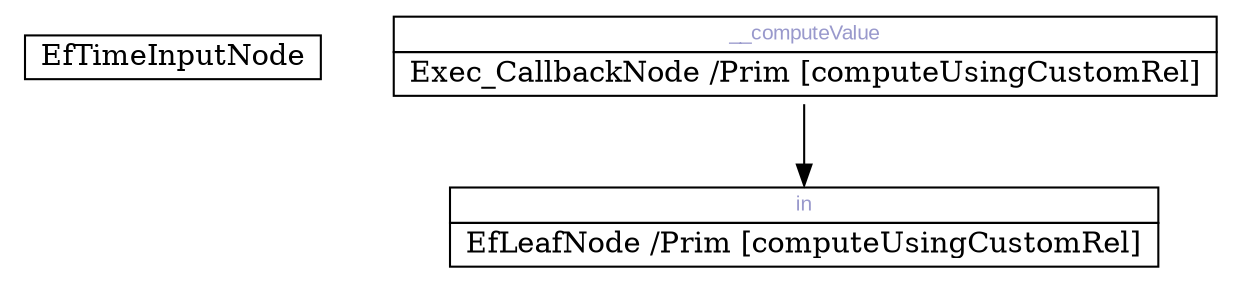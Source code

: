 digraph network {
	rankdir=TB;
	page="8.5, 11";

	node [shape=plaintext];
		"0x7f831d8d2d70" [label=<
		<TABLE BORDER="0" CELLBORDER="1" CELLSPACING="0">
			<TR><TD COLSPAN="1"> EfTimeInputNode </TD></TR>
		</TABLE>>];
	node [shape=plaintext];
		"0x7f8320a09460" [label=<
		<TABLE BORDER="0" CELLBORDER="1" CELLSPACING="0">
			<TR><TD PORT="0x7f8320b1f4e0" COLSPAN="1"><FONT POINT-SIZE="10" FACE="Arial" COLOR="#9999cc">__computeValue</FONT></TD></TR>
			<TR><TD COLSPAN="1"> Exec_CallbackNode /Prim [computeUsingCustomRel] </TD></TR>
		</TABLE>>];
	node [shape=plaintext];
		"0x7f8320a6e030" [label=<
		<TABLE BORDER="0" CELLBORDER="1" CELLSPACING="0">
			<TR><TD PORT="0x7f8317461a20" COLSPAN="1"><FONT POINT-SIZE="10" FACE="Arial" COLOR="#9999cc">in</FONT></TD></TR>
			<TR><TD COLSPAN="1"> EfLeafNode /Prim [computeUsingCustomRel] </TD></TR>
		</TABLE>>];
		"0x7f8320a09460" -> "0x7f8320a6e030":"0x7f8317461a20":n;
}
